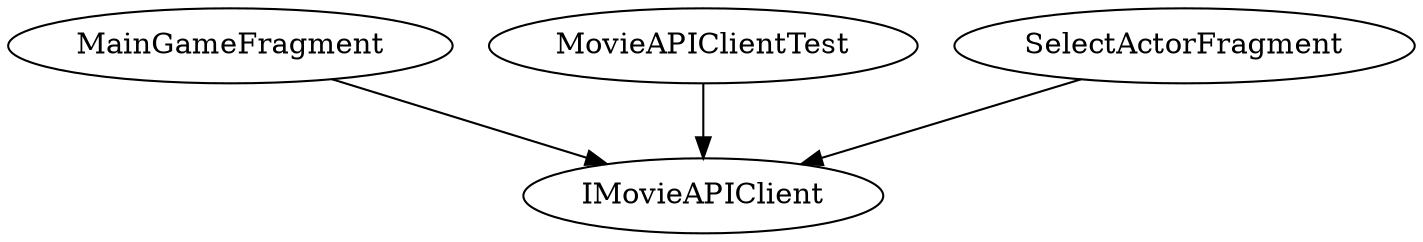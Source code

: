 digraph G1 {
  concentrate = true;
  MainGameFragment -> IMovieAPIClient;
  MovieAPIClientTest -> IMovieAPIClient;
  SelectActorFragment -> IMovieAPIClient;
}
